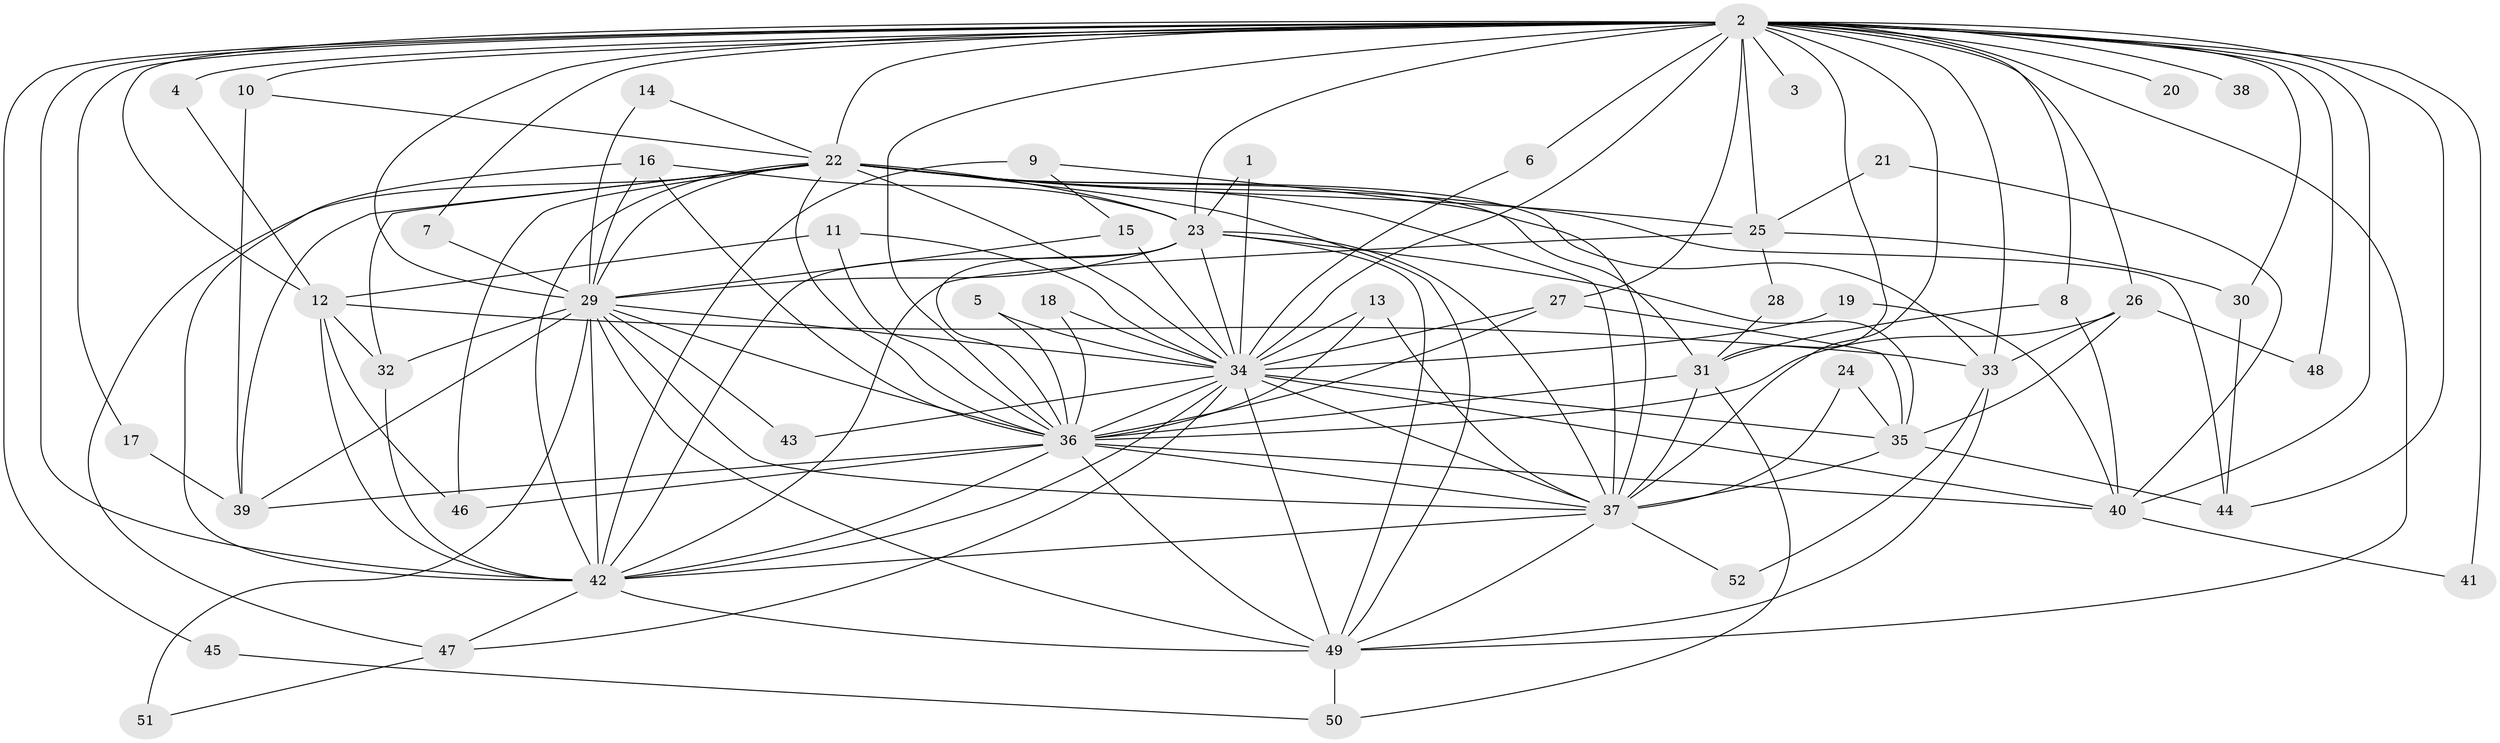 // original degree distribution, {23: 0.009615384615384616, 31: 0.009615384615384616, 13: 0.009615384615384616, 19: 0.019230769230769232, 15: 0.019230769230769232, 27: 0.009615384615384616, 18: 0.009615384615384616, 25: 0.009615384615384616, 4: 0.09615384615384616, 3: 0.19230769230769232, 2: 0.5288461538461539, 5: 0.04807692307692308, 7: 0.019230769230769232, 6: 0.019230769230769232}
// Generated by graph-tools (version 1.1) at 2025/25/03/09/25 03:25:38]
// undirected, 52 vertices, 144 edges
graph export_dot {
graph [start="1"]
  node [color=gray90,style=filled];
  1;
  2;
  3;
  4;
  5;
  6;
  7;
  8;
  9;
  10;
  11;
  12;
  13;
  14;
  15;
  16;
  17;
  18;
  19;
  20;
  21;
  22;
  23;
  24;
  25;
  26;
  27;
  28;
  29;
  30;
  31;
  32;
  33;
  34;
  35;
  36;
  37;
  38;
  39;
  40;
  41;
  42;
  43;
  44;
  45;
  46;
  47;
  48;
  49;
  50;
  51;
  52;
  1 -- 23 [weight=1.0];
  1 -- 34 [weight=1.0];
  2 -- 3 [weight=1.0];
  2 -- 4 [weight=1.0];
  2 -- 6 [weight=1.0];
  2 -- 7 [weight=1.0];
  2 -- 8 [weight=1.0];
  2 -- 10 [weight=1.0];
  2 -- 12 [weight=1.0];
  2 -- 17 [weight=1.0];
  2 -- 20 [weight=2.0];
  2 -- 22 [weight=2.0];
  2 -- 23 [weight=2.0];
  2 -- 25 [weight=3.0];
  2 -- 26 [weight=1.0];
  2 -- 27 [weight=1.0];
  2 -- 29 [weight=3.0];
  2 -- 30 [weight=2.0];
  2 -- 31 [weight=1.0];
  2 -- 33 [weight=2.0];
  2 -- 34 [weight=3.0];
  2 -- 36 [weight=3.0];
  2 -- 37 [weight=2.0];
  2 -- 38 [weight=1.0];
  2 -- 40 [weight=2.0];
  2 -- 41 [weight=1.0];
  2 -- 42 [weight=2.0];
  2 -- 44 [weight=2.0];
  2 -- 45 [weight=1.0];
  2 -- 48 [weight=1.0];
  2 -- 49 [weight=3.0];
  4 -- 12 [weight=1.0];
  5 -- 34 [weight=1.0];
  5 -- 36 [weight=1.0];
  6 -- 34 [weight=1.0];
  7 -- 29 [weight=1.0];
  8 -- 31 [weight=1.0];
  8 -- 40 [weight=1.0];
  9 -- 15 [weight=1.0];
  9 -- 37 [weight=1.0];
  9 -- 42 [weight=2.0];
  10 -- 22 [weight=1.0];
  10 -- 39 [weight=1.0];
  11 -- 12 [weight=1.0];
  11 -- 34 [weight=1.0];
  11 -- 36 [weight=1.0];
  12 -- 32 [weight=1.0];
  12 -- 33 [weight=1.0];
  12 -- 42 [weight=1.0];
  12 -- 46 [weight=1.0];
  13 -- 34 [weight=1.0];
  13 -- 36 [weight=1.0];
  13 -- 37 [weight=1.0];
  14 -- 22 [weight=1.0];
  14 -- 29 [weight=1.0];
  15 -- 29 [weight=2.0];
  15 -- 34 [weight=1.0];
  16 -- 23 [weight=1.0];
  16 -- 29 [weight=1.0];
  16 -- 36 [weight=1.0];
  16 -- 42 [weight=1.0];
  17 -- 39 [weight=1.0];
  18 -- 34 [weight=1.0];
  18 -- 36 [weight=1.0];
  19 -- 34 [weight=1.0];
  19 -- 40 [weight=1.0];
  21 -- 25 [weight=1.0];
  21 -- 40 [weight=1.0];
  22 -- 23 [weight=1.0];
  22 -- 25 [weight=1.0];
  22 -- 29 [weight=1.0];
  22 -- 31 [weight=1.0];
  22 -- 32 [weight=1.0];
  22 -- 33 [weight=1.0];
  22 -- 34 [weight=1.0];
  22 -- 36 [weight=1.0];
  22 -- 37 [weight=1.0];
  22 -- 39 [weight=1.0];
  22 -- 42 [weight=1.0];
  22 -- 44 [weight=1.0];
  22 -- 46 [weight=1.0];
  22 -- 47 [weight=1.0];
  22 -- 49 [weight=1.0];
  23 -- 29 [weight=1.0];
  23 -- 34 [weight=3.0];
  23 -- 35 [weight=1.0];
  23 -- 36 [weight=2.0];
  23 -- 37 [weight=1.0];
  23 -- 42 [weight=1.0];
  23 -- 49 [weight=1.0];
  24 -- 35 [weight=1.0];
  24 -- 37 [weight=1.0];
  25 -- 28 [weight=1.0];
  25 -- 30 [weight=1.0];
  25 -- 42 [weight=1.0];
  26 -- 33 [weight=1.0];
  26 -- 35 [weight=1.0];
  26 -- 36 [weight=1.0];
  26 -- 48 [weight=1.0];
  27 -- 34 [weight=1.0];
  27 -- 35 [weight=1.0];
  27 -- 36 [weight=1.0];
  28 -- 31 [weight=1.0];
  29 -- 32 [weight=1.0];
  29 -- 34 [weight=1.0];
  29 -- 36 [weight=1.0];
  29 -- 37 [weight=1.0];
  29 -- 39 [weight=1.0];
  29 -- 42 [weight=2.0];
  29 -- 43 [weight=1.0];
  29 -- 49 [weight=1.0];
  29 -- 51 [weight=1.0];
  30 -- 44 [weight=1.0];
  31 -- 36 [weight=2.0];
  31 -- 37 [weight=1.0];
  31 -- 50 [weight=1.0];
  32 -- 42 [weight=1.0];
  33 -- 49 [weight=1.0];
  33 -- 52 [weight=1.0];
  34 -- 35 [weight=1.0];
  34 -- 36 [weight=1.0];
  34 -- 37 [weight=1.0];
  34 -- 40 [weight=1.0];
  34 -- 42 [weight=1.0];
  34 -- 43 [weight=1.0];
  34 -- 47 [weight=1.0];
  34 -- 49 [weight=2.0];
  35 -- 37 [weight=1.0];
  35 -- 44 [weight=1.0];
  36 -- 37 [weight=1.0];
  36 -- 39 [weight=1.0];
  36 -- 40 [weight=2.0];
  36 -- 42 [weight=2.0];
  36 -- 46 [weight=1.0];
  36 -- 49 [weight=3.0];
  37 -- 42 [weight=1.0];
  37 -- 49 [weight=1.0];
  37 -- 52 [weight=1.0];
  40 -- 41 [weight=1.0];
  42 -- 47 [weight=1.0];
  42 -- 49 [weight=1.0];
  45 -- 50 [weight=1.0];
  47 -- 51 [weight=1.0];
  49 -- 50 [weight=1.0];
}
